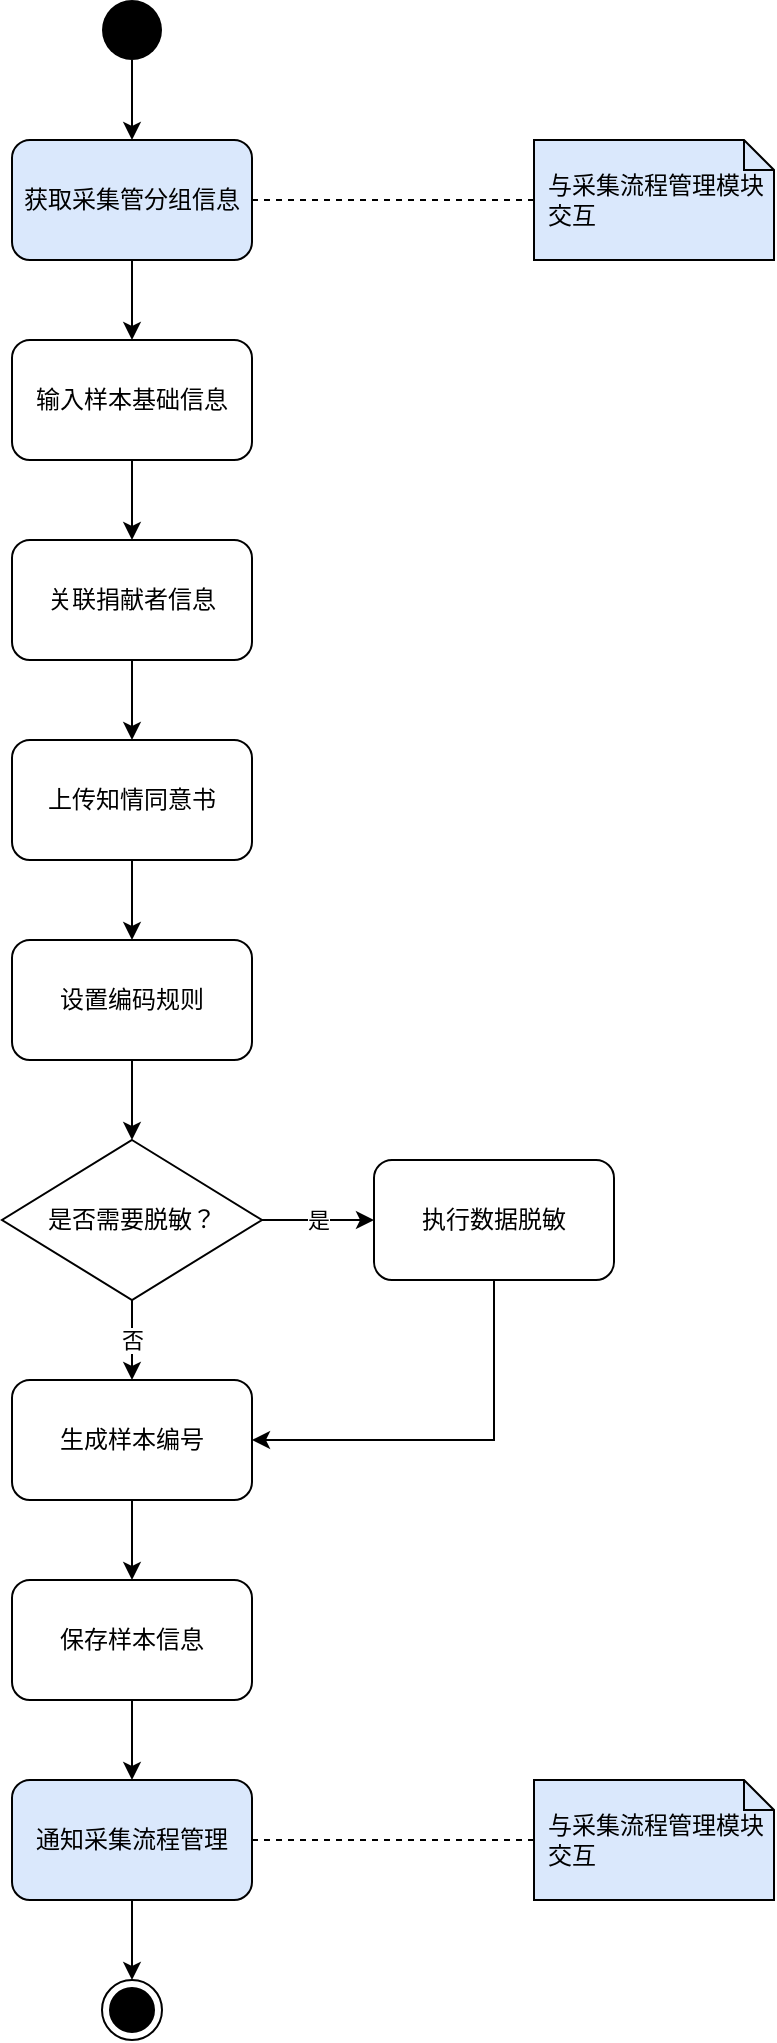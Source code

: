 <mxfile>
    <diagram id="sample-info-management" name="样本信息管理活动图">
        <mxGraphModel dx="1166" dy="706" grid="1" gridSize="10" guides="1" tooltips="1" connect="1" arrows="1" fold="1" page="1" pageScale="1" pageWidth="827" pageHeight="1169" math="0" shadow="0">
            <root>
                <mxCell id="0"/>
                <mxCell id="1" parent="0"/>
                
                <!-- 开始节点 -->
                <mxCell id="start" value="" style="ellipse;fillColor=#000000;strokeColor=none;html=1;" vertex="1" parent="1">
                    <mxGeometry x="384" y="40" width="30" height="30" as="geometry"/>
                </mxCell>
                
                <!-- 活动节点 -->
                <mxCell id="act1" value="获取采集管分组信息" style="rounded=1;whiteSpace=wrap;html=1;fillColor=#dae8fc;" vertex="1" parent="1">
                    <mxGeometry x="339" y="110" width="120" height="60" as="geometry"/>
                </mxCell>
                
                <mxCell id="act2" value="输入样本基础信息" style="rounded=1;whiteSpace=wrap;html=1;" vertex="1" parent="1">
                    <mxGeometry x="339" y="210" width="120" height="60" as="geometry"/>
                </mxCell>
                
                <mxCell id="act3" value="关联捐献者信息" style="rounded=1;whiteSpace=wrap;html=1;" vertex="1" parent="1">
                    <mxGeometry x="339" y="310" width="120" height="60" as="geometry"/>
                </mxCell>
                
                <mxCell id="act4" value="上传知情同意书" style="rounded=1;whiteSpace=wrap;html=1;" vertex="1" parent="1">
                    <mxGeometry x="339" y="410" width="120" height="60" as="geometry"/>
                </mxCell>
                
                <mxCell id="act5" value="设置编码规则" style="rounded=1;whiteSpace=wrap;html=1;" vertex="1" parent="1">
                    <mxGeometry x="339" y="510" width="120" height="60" as="geometry"/>
                </mxCell>
                
                <mxCell id="decision1" value="是否需要脱敏？" style="rhombus;whiteSpace=wrap;html=1;" vertex="1" parent="1">
                    <mxGeometry x="334" y="610" width="130" height="80" as="geometry"/>
                </mxCell>
                
                <mxCell id="act6" value="执行数据脱敏" style="rounded=1;whiteSpace=wrap;html=1;" vertex="1" parent="1">
                    <mxGeometry x="520" y="620" width="120" height="60" as="geometry"/>
                </mxCell>
                
                <mxCell id="act7" value="生成样本编号" style="rounded=1;whiteSpace=wrap;html=1;" vertex="1" parent="1">
                    <mxGeometry x="339" y="730" width="120" height="60" as="geometry"/>
                </mxCell>
                
                <mxCell id="act8" value="保存样本信息" style="rounded=1;whiteSpace=wrap;html=1;" vertex="1" parent="1">
                    <mxGeometry x="339" y="830" width="120" height="60" as="geometry"/>
                </mxCell>
                
                <mxCell id="act9" value="通知采集流程管理" style="rounded=1;whiteSpace=wrap;html=1;fillColor=#dae8fc;" vertex="1" parent="1">
                    <mxGeometry x="339" y="930" width="120" height="60" as="geometry"/>
                </mxCell>
                
                <!-- 结束节点 -->
                <mxCell id="end" value="" style="ellipse;html=1;shape=endState;fillColor=#000000;strokeColor=#000000;" vertex="1" parent="1">
                    <mxGeometry x="384" y="1030" width="30" height="30" as="geometry"/>
                </mxCell>
                
                <!-- 连接线 -->
                <mxCell id="flow1" value="" style="endArrow=classic;html=1;rounded=0;exitX=0.5;exitY=1;exitDx=0;exitDy=0;entryX=0.5;entryY=0;entryDx=0;entryDy=0;" edge="1" parent="1" source="start" target="act1">
                    <mxGeometry width="50" height="50" relative="1" as="geometry"/>
                </mxCell>
                
                <mxCell id="flow2" value="" style="endArrow=classic;html=1;rounded=0;exitX=0.5;exitY=1;exitDx=0;exitDy=0;entryX=0.5;entryY=0;entryDx=0;entryDy=0;" edge="1" parent="1" source="act1" target="act2">
                    <mxGeometry width="50" height="50" relative="1" as="geometry"/>
                </mxCell>
                
                <mxCell id="flow3" value="" style="endArrow=classic;html=1;rounded=0;exitX=0.5;exitY=1;exitDx=0;exitDy=0;entryX=0.5;entryY=0;entryDx=0;entryDy=0;" edge="1" parent="1" source="act2" target="act3">
                    <mxGeometry width="50" height="50" relative="1" as="geometry"/>
                </mxCell>
                
                <mxCell id="flow4" value="" style="endArrow=classic;html=1;rounded=0;exitX=0.5;exitY=1;exitDx=0;exitDy=0;entryX=0.5;entryY=0;entryDx=0;entryDy=0;" edge="1" parent="1" source="act3" target="act4">
                    <mxGeometry width="50" height="50" relative="1" as="geometry"/>
                </mxCell>
                
                <mxCell id="flow5" value="" style="endArrow=classic;html=1;rounded=0;exitX=0.5;exitY=1;exitDx=0;exitDy=0;entryX=0.5;entryY=0;entryDx=0;entryDy=0;" edge="1" parent="1" source="act4" target="act5">
                    <mxGeometry width="50" height="50" relative="1" as="geometry"/>
                </mxCell>
                
                <mxCell id="flow6" value="" style="endArrow=classic;html=1;rounded=0;exitX=0.5;exitY=1;exitDx=0;exitDy=0;entryX=0.5;entryY=0;entryDx=0;entryDy=0;" edge="1" parent="1" source="act5" target="decision1">
                    <mxGeometry width="50" height="50" relative="1" as="geometry"/>
                </mxCell>
                
                <mxCell id="flow7" value="是" style="endArrow=classic;html=1;rounded=0;exitX=1;exitY=0.5;exitDx=0;exitDy=0;entryX=0;entryY=0.5;entryDx=0;entryDy=0;" edge="1" parent="1" source="decision1" target="act6">
                    <mxGeometry relative="1" as="geometry"/>
                </mxCell>
                
                <mxCell id="flow8" value="" style="endArrow=classic;html=1;rounded=0;exitX=0.5;exitY=1;exitDx=0;exitDy=0;entryX=1;entryY=0.5;entryDx=0;entryDy=0;" edge="1" parent="1" source="act6" target="act7">
                    <mxGeometry width="50" height="50" relative="1" as="geometry">
                        <Array as="points">
                            <mxPoint x="580" y="760"/>
                        </Array>
                    </mxGeometry>
                </mxCell>
                
                <mxCell id="flow9" value="否" style="endArrow=classic;html=1;rounded=0;exitX=0.5;exitY=1;exitDx=0;exitDy=0;entryX=0.5;entryY=0;entryDx=0;entryDy=0;" edge="1" parent="1" source="decision1" target="act7">
                    <mxGeometry relative="1" as="geometry"/>
                </mxCell>
                
                <mxCell id="flow10" value="" style="endArrow=classic;html=1;rounded=0;exitX=0.5;exitY=1;exitDx=0;exitDy=0;entryX=0.5;entryY=0;entryDx=0;entryDy=0;" edge="1" parent="1" source="act7" target="act8">
                    <mxGeometry width="50" height="50" relative="1" as="geometry"/>
                </mxCell>
                
                <mxCell id="flow11" value="" style="endArrow=classic;html=1;rounded=0;exitX=0.5;exitY=1;exitDx=0;exitDy=0;entryX=0.5;entryY=0;entryDx=0;entryDy=0;" edge="1" parent="1" source="act8" target="act9">
                    <mxGeometry width="50" height="50" relative="1" as="geometry"/>
                </mxCell>
                
                <mxCell id="flow12" value="" style="endArrow=classic;html=1;rounded=0;exitX=0.5;exitY=1;exitDx=0;exitDy=0;entryX=0.5;entryY=0;entryDx=0;entryDy=0;" edge="1" parent="1" source="act9" target="end">
                    <mxGeometry width="50" height="50" relative="1" as="geometry"/>
                </mxCell>
                
                <!-- 注释 -->
                <mxCell id="note1" value="与采集流程管理模块交互" style="shape=note;size=15;align=left;spacingLeft=5;html=1;whiteSpace=wrap;fillColor=#dae8fc;" vertex="1" parent="1">
                    <mxGeometry x="600" y="110" width="120" height="60" as="geometry"/>
                </mxCell>
                
                <mxCell id="note2" value="与采集流程管理模块交互" style="shape=note;size=15;align=left;spacingLeft=5;html=1;whiteSpace=wrap;fillColor=#dae8fc;" vertex="1" parent="1">
                    <mxGeometry x="600" y="930" width="120" height="60" as="geometry"/>
                </mxCell>
                
                <!-- 注释连接线 -->
                <mxCell id="note1_line" value="" style="endArrow=none;dashed=1;html=1;rounded=0;exitX=1;exitY=0.5;exitDx=0;exitDy=0;entryX=0;entryY=0.5;entryDx=0;entryDy=0;entryPerimeter=0;" edge="1" parent="1" source="act1" target="note1">
                    <mxGeometry width="50" height="50" relative="1" as="geometry"/>
                </mxCell>
                
                <mxCell id="note2_line" value="" style="endArrow=none;dashed=1;html=1;rounded=0;exitX=1;exitY=0.5;exitDx=0;exitDy=0;entryX=0;entryY=0.5;entryDx=0;entryDy=0;entryPerimeter=0;" edge="1" parent="1" source="act9" target="note2">
                    <mxGeometry width="50" height="50" relative="1" as="geometry"/>
                </mxCell>
            </root>
        </mxGraphModel>
    </diagram>
</mxfile>